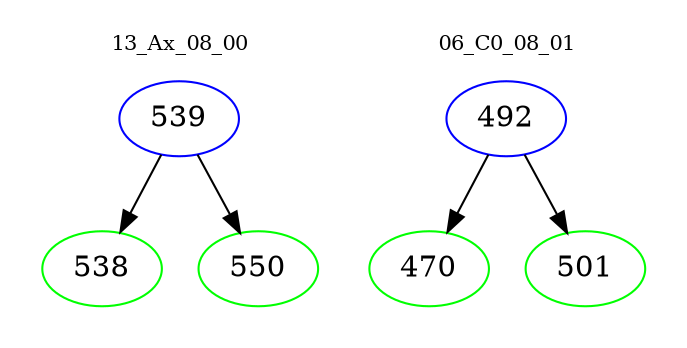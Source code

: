 digraph{
subgraph cluster_0 {
color = white
label = "13_Ax_08_00";
fontsize=10;
T0_539 [label="539", color="blue"]
T0_539 -> T0_538 [color="black"]
T0_538 [label="538", color="green"]
T0_539 -> T0_550 [color="black"]
T0_550 [label="550", color="green"]
}
subgraph cluster_1 {
color = white
label = "06_C0_08_01";
fontsize=10;
T1_492 [label="492", color="blue"]
T1_492 -> T1_470 [color="black"]
T1_470 [label="470", color="green"]
T1_492 -> T1_501 [color="black"]
T1_501 [label="501", color="green"]
}
}
